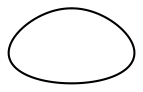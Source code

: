graph G {
	graph [bb="0,0,57.487,36"];
	node [label="\N"];
	a	[height=0.5,
		label="",
		pos="28.743,18",
		shape=egg,
		width=0.79843];
}
